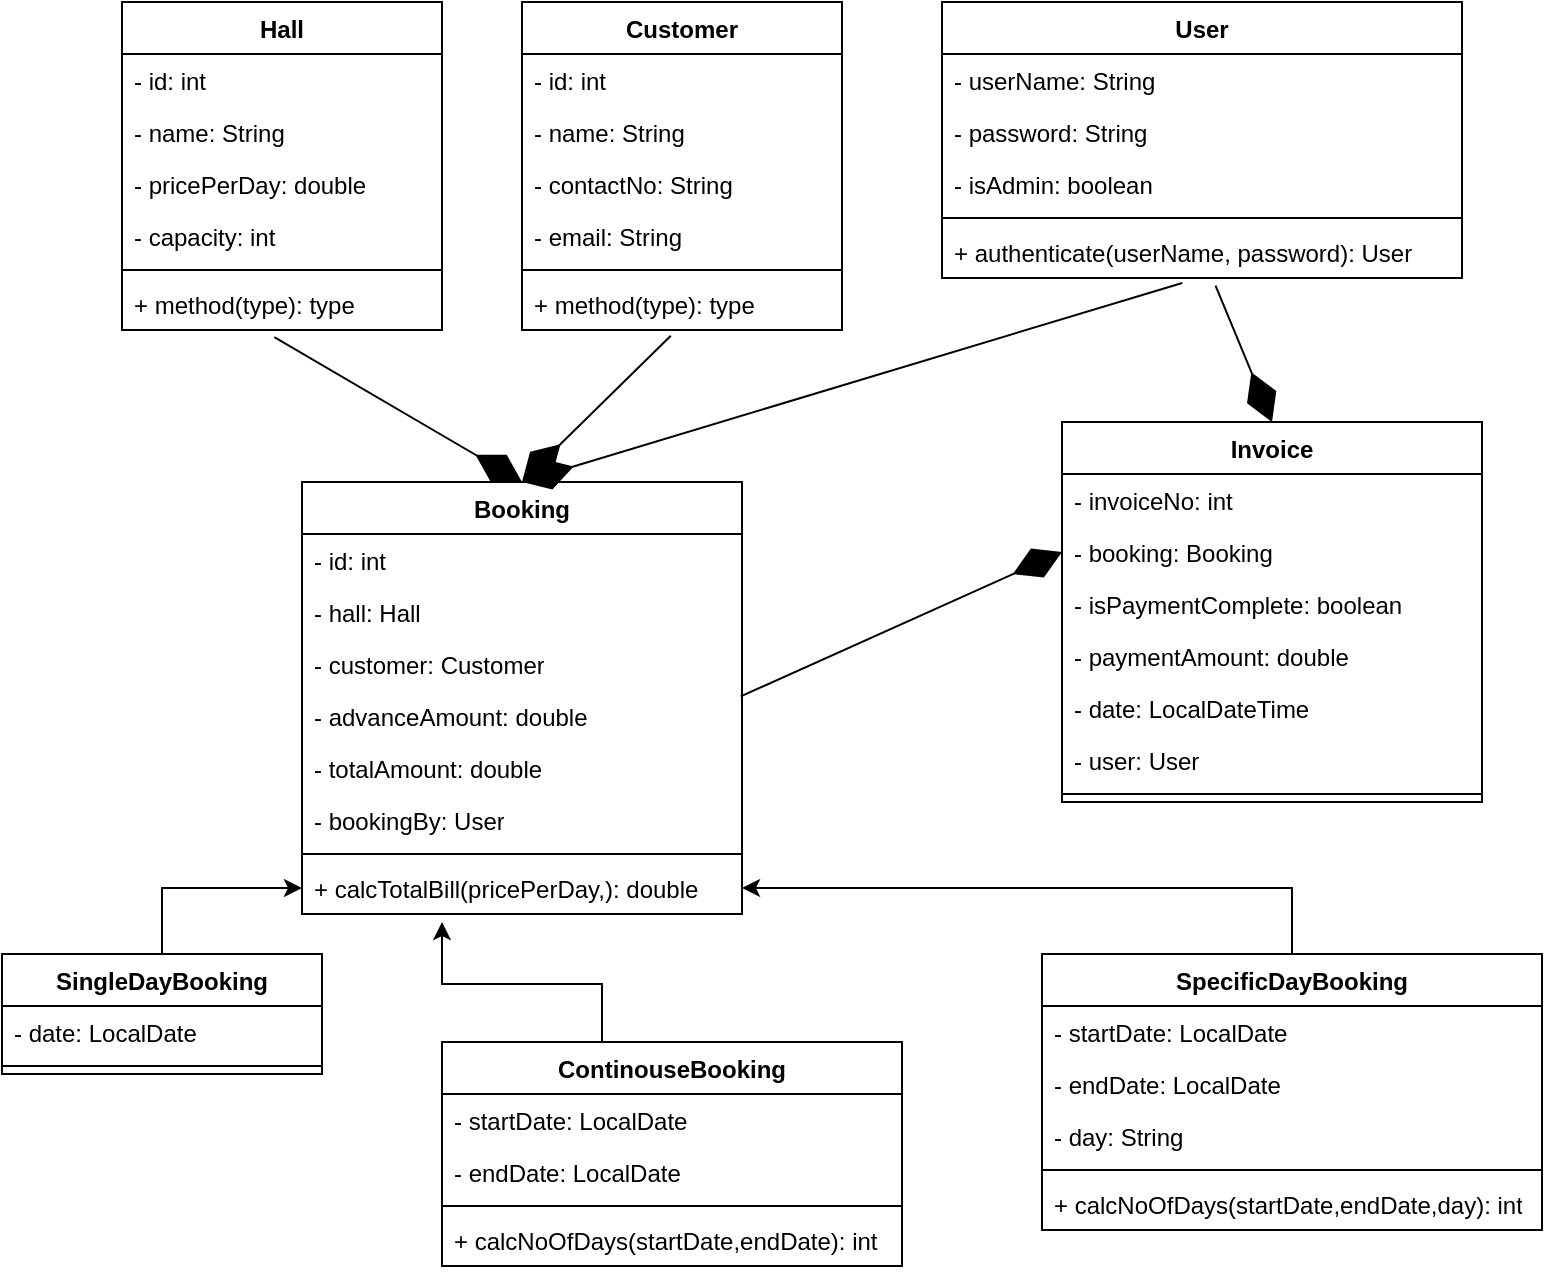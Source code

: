 <mxfile version="21.2.8" type="github">
  <diagram id="C5RBs43oDa-KdzZeNtuy" name="Page-1">
    <mxGraphModel dx="913" dy="470" grid="1" gridSize="10" guides="1" tooltips="1" connect="1" arrows="1" fold="1" page="1" pageScale="1" pageWidth="827" pageHeight="1169" math="0" shadow="0">
      <root>
        <mxCell id="WIyWlLk6GJQsqaUBKTNV-0" />
        <mxCell id="WIyWlLk6GJQsqaUBKTNV-1" parent="WIyWlLk6GJQsqaUBKTNV-0" />
        <mxCell id="pRFcJ4cuUVJ42sdQaM4C-8" value="Hall" style="swimlane;fontStyle=1;align=center;verticalAlign=top;childLayout=stackLayout;horizontal=1;startSize=26;horizontalStack=0;resizeParent=1;resizeParentMax=0;resizeLast=0;collapsible=1;marginBottom=0;whiteSpace=wrap;html=1;" vertex="1" parent="WIyWlLk6GJQsqaUBKTNV-1">
          <mxGeometry x="80" y="20" width="160" height="164" as="geometry" />
        </mxCell>
        <mxCell id="pRFcJ4cuUVJ42sdQaM4C-17" value="- id: int&lt;span style=&quot;white-space: pre;&quot;&gt;	&lt;/span&gt;&lt;br&gt;" style="text;strokeColor=none;fillColor=none;align=left;verticalAlign=top;spacingLeft=4;spacingRight=4;overflow=hidden;rotatable=0;points=[[0,0.5],[1,0.5]];portConstraint=eastwest;whiteSpace=wrap;html=1;" vertex="1" parent="pRFcJ4cuUVJ42sdQaM4C-8">
          <mxGeometry y="26" width="160" height="26" as="geometry" />
        </mxCell>
        <mxCell id="pRFcJ4cuUVJ42sdQaM4C-18" value="- name: String" style="text;strokeColor=none;fillColor=none;align=left;verticalAlign=top;spacingLeft=4;spacingRight=4;overflow=hidden;rotatable=0;points=[[0,0.5],[1,0.5]];portConstraint=eastwest;whiteSpace=wrap;html=1;" vertex="1" parent="pRFcJ4cuUVJ42sdQaM4C-8">
          <mxGeometry y="52" width="160" height="26" as="geometry" />
        </mxCell>
        <mxCell id="pRFcJ4cuUVJ42sdQaM4C-20" value="- pricePerDay: double" style="text;strokeColor=none;fillColor=none;align=left;verticalAlign=top;spacingLeft=4;spacingRight=4;overflow=hidden;rotatable=0;points=[[0,0.5],[1,0.5]];portConstraint=eastwest;whiteSpace=wrap;html=1;" vertex="1" parent="pRFcJ4cuUVJ42sdQaM4C-8">
          <mxGeometry y="78" width="160" height="26" as="geometry" />
        </mxCell>
        <mxCell id="pRFcJ4cuUVJ42sdQaM4C-19" value="- capacity: int" style="text;strokeColor=none;fillColor=none;align=left;verticalAlign=top;spacingLeft=4;spacingRight=4;overflow=hidden;rotatable=0;points=[[0,0.5],[1,0.5]];portConstraint=eastwest;whiteSpace=wrap;html=1;" vertex="1" parent="pRFcJ4cuUVJ42sdQaM4C-8">
          <mxGeometry y="104" width="160" height="26" as="geometry" />
        </mxCell>
        <mxCell id="pRFcJ4cuUVJ42sdQaM4C-10" value="" style="line;strokeWidth=1;fillColor=none;align=left;verticalAlign=middle;spacingTop=-1;spacingLeft=3;spacingRight=3;rotatable=0;labelPosition=right;points=[];portConstraint=eastwest;strokeColor=inherit;" vertex="1" parent="pRFcJ4cuUVJ42sdQaM4C-8">
          <mxGeometry y="130" width="160" height="8" as="geometry" />
        </mxCell>
        <mxCell id="pRFcJ4cuUVJ42sdQaM4C-11" value="+ method(type): type" style="text;strokeColor=none;fillColor=none;align=left;verticalAlign=top;spacingLeft=4;spacingRight=4;overflow=hidden;rotatable=0;points=[[0,0.5],[1,0.5]];portConstraint=eastwest;whiteSpace=wrap;html=1;" vertex="1" parent="pRFcJ4cuUVJ42sdQaM4C-8">
          <mxGeometry y="138" width="160" height="26" as="geometry" />
        </mxCell>
        <mxCell id="pRFcJ4cuUVJ42sdQaM4C-22" value="Customer" style="swimlane;fontStyle=1;align=center;verticalAlign=top;childLayout=stackLayout;horizontal=1;startSize=26;horizontalStack=0;resizeParent=1;resizeParentMax=0;resizeLast=0;collapsible=1;marginBottom=0;whiteSpace=wrap;html=1;" vertex="1" parent="WIyWlLk6GJQsqaUBKTNV-1">
          <mxGeometry x="280" y="20" width="160" height="164" as="geometry" />
        </mxCell>
        <mxCell id="pRFcJ4cuUVJ42sdQaM4C-23" value="- id: int&lt;span style=&quot;white-space: pre;&quot;&gt;	&lt;/span&gt;&lt;br&gt;" style="text;strokeColor=none;fillColor=none;align=left;verticalAlign=top;spacingLeft=4;spacingRight=4;overflow=hidden;rotatable=0;points=[[0,0.5],[1,0.5]];portConstraint=eastwest;whiteSpace=wrap;html=1;" vertex="1" parent="pRFcJ4cuUVJ42sdQaM4C-22">
          <mxGeometry y="26" width="160" height="26" as="geometry" />
        </mxCell>
        <mxCell id="pRFcJ4cuUVJ42sdQaM4C-24" value="- name: String" style="text;strokeColor=none;fillColor=none;align=left;verticalAlign=top;spacingLeft=4;spacingRight=4;overflow=hidden;rotatable=0;points=[[0,0.5],[1,0.5]];portConstraint=eastwest;whiteSpace=wrap;html=1;" vertex="1" parent="pRFcJ4cuUVJ42sdQaM4C-22">
          <mxGeometry y="52" width="160" height="26" as="geometry" />
        </mxCell>
        <mxCell id="pRFcJ4cuUVJ42sdQaM4C-30" value="- contactNo: String" style="text;strokeColor=none;fillColor=none;align=left;verticalAlign=top;spacingLeft=4;spacingRight=4;overflow=hidden;rotatable=0;points=[[0,0.5],[1,0.5]];portConstraint=eastwest;whiteSpace=wrap;html=1;" vertex="1" parent="pRFcJ4cuUVJ42sdQaM4C-22">
          <mxGeometry y="78" width="160" height="26" as="geometry" />
        </mxCell>
        <mxCell id="pRFcJ4cuUVJ42sdQaM4C-31" value="- email: String" style="text;strokeColor=none;fillColor=none;align=left;verticalAlign=top;spacingLeft=4;spacingRight=4;overflow=hidden;rotatable=0;points=[[0,0.5],[1,0.5]];portConstraint=eastwest;whiteSpace=wrap;html=1;" vertex="1" parent="pRFcJ4cuUVJ42sdQaM4C-22">
          <mxGeometry y="104" width="160" height="26" as="geometry" />
        </mxCell>
        <mxCell id="pRFcJ4cuUVJ42sdQaM4C-28" value="" style="line;strokeWidth=1;fillColor=none;align=left;verticalAlign=middle;spacingTop=-1;spacingLeft=3;spacingRight=3;rotatable=0;labelPosition=right;points=[];portConstraint=eastwest;strokeColor=inherit;" vertex="1" parent="pRFcJ4cuUVJ42sdQaM4C-22">
          <mxGeometry y="130" width="160" height="8" as="geometry" />
        </mxCell>
        <mxCell id="pRFcJ4cuUVJ42sdQaM4C-29" value="+ method(type): type" style="text;strokeColor=none;fillColor=none;align=left;verticalAlign=top;spacingLeft=4;spacingRight=4;overflow=hidden;rotatable=0;points=[[0,0.5],[1,0.5]];portConstraint=eastwest;whiteSpace=wrap;html=1;" vertex="1" parent="pRFcJ4cuUVJ42sdQaM4C-22">
          <mxGeometry y="138" width="160" height="26" as="geometry" />
        </mxCell>
        <mxCell id="pRFcJ4cuUVJ42sdQaM4C-33" value="User" style="swimlane;fontStyle=1;align=center;verticalAlign=top;childLayout=stackLayout;horizontal=1;startSize=26;horizontalStack=0;resizeParent=1;resizeParentMax=0;resizeLast=0;collapsible=1;marginBottom=0;whiteSpace=wrap;html=1;shadow=0;glass=0;" vertex="1" parent="WIyWlLk6GJQsqaUBKTNV-1">
          <mxGeometry x="490" y="20" width="260" height="138" as="geometry" />
        </mxCell>
        <mxCell id="pRFcJ4cuUVJ42sdQaM4C-34" value="- userName: String&lt;span style=&quot;white-space: pre;&quot;&gt;	&lt;/span&gt;" style="text;strokeColor=none;fillColor=none;align=left;verticalAlign=top;spacingLeft=4;spacingRight=4;overflow=hidden;rotatable=0;points=[[0,0.5],[1,0.5]];portConstraint=eastwest;whiteSpace=wrap;html=1;" vertex="1" parent="pRFcJ4cuUVJ42sdQaM4C-33">
          <mxGeometry y="26" width="260" height="26" as="geometry" />
        </mxCell>
        <mxCell id="pRFcJ4cuUVJ42sdQaM4C-35" value="- password: String" style="text;strokeColor=none;fillColor=none;align=left;verticalAlign=top;spacingLeft=4;spacingRight=4;overflow=hidden;rotatable=0;points=[[0,0.5],[1,0.5]];portConstraint=eastwest;whiteSpace=wrap;html=1;" vertex="1" parent="pRFcJ4cuUVJ42sdQaM4C-33">
          <mxGeometry y="52" width="260" height="26" as="geometry" />
        </mxCell>
        <mxCell id="pRFcJ4cuUVJ42sdQaM4C-36" value="- isAdmin: boolean" style="text;strokeColor=none;fillColor=none;align=left;verticalAlign=top;spacingLeft=4;spacingRight=4;overflow=hidden;rotatable=0;points=[[0,0.5],[1,0.5]];portConstraint=eastwest;whiteSpace=wrap;html=1;" vertex="1" parent="pRFcJ4cuUVJ42sdQaM4C-33">
          <mxGeometry y="78" width="260" height="26" as="geometry" />
        </mxCell>
        <mxCell id="pRFcJ4cuUVJ42sdQaM4C-38" value="" style="line;strokeWidth=1;fillColor=none;align=left;verticalAlign=middle;spacingTop=-1;spacingLeft=3;spacingRight=3;rotatable=0;labelPosition=right;points=[];portConstraint=eastwest;strokeColor=inherit;" vertex="1" parent="pRFcJ4cuUVJ42sdQaM4C-33">
          <mxGeometry y="104" width="260" height="8" as="geometry" />
        </mxCell>
        <mxCell id="pRFcJ4cuUVJ42sdQaM4C-39" value="&lt;font style=&quot;font-size: 12px;&quot;&gt;+ authenticate(userName, password): User&lt;/font&gt;" style="text;strokeColor=none;fillColor=none;align=left;verticalAlign=top;spacingLeft=4;spacingRight=4;overflow=hidden;rotatable=0;points=[[0,0.5],[1,0.5]];portConstraint=eastwest;whiteSpace=wrap;html=1;imageAspect=0;fontSize=12;" vertex="1" parent="pRFcJ4cuUVJ42sdQaM4C-33">
          <mxGeometry y="112" width="260" height="26" as="geometry" />
        </mxCell>
        <mxCell id="pRFcJ4cuUVJ42sdQaM4C-41" value="Booking" style="swimlane;fontStyle=1;align=center;verticalAlign=top;childLayout=stackLayout;horizontal=1;startSize=26;horizontalStack=0;resizeParent=1;resizeParentMax=0;resizeLast=0;collapsible=1;marginBottom=0;whiteSpace=wrap;html=1;" vertex="1" parent="WIyWlLk6GJQsqaUBKTNV-1">
          <mxGeometry x="170" y="260" width="220" height="216" as="geometry" />
        </mxCell>
        <mxCell id="pRFcJ4cuUVJ42sdQaM4C-42" value="- id: int&lt;span style=&quot;white-space: pre;&quot;&gt;	&lt;/span&gt;&lt;br&gt;" style="text;strokeColor=none;fillColor=none;align=left;verticalAlign=top;spacingLeft=4;spacingRight=4;overflow=hidden;rotatable=0;points=[[0,0.5],[1,0.5]];portConstraint=eastwest;whiteSpace=wrap;html=1;" vertex="1" parent="pRFcJ4cuUVJ42sdQaM4C-41">
          <mxGeometry y="26" width="220" height="26" as="geometry" />
        </mxCell>
        <mxCell id="pRFcJ4cuUVJ42sdQaM4C-43" value="- hall: Hall" style="text;strokeColor=none;fillColor=none;align=left;verticalAlign=top;spacingLeft=4;spacingRight=4;overflow=hidden;rotatable=0;points=[[0,0.5],[1,0.5]];portConstraint=eastwest;whiteSpace=wrap;html=1;" vertex="1" parent="pRFcJ4cuUVJ42sdQaM4C-41">
          <mxGeometry y="52" width="220" height="26" as="geometry" />
        </mxCell>
        <mxCell id="pRFcJ4cuUVJ42sdQaM4C-44" value="- customer: Customer" style="text;strokeColor=none;fillColor=none;align=left;verticalAlign=top;spacingLeft=4;spacingRight=4;overflow=hidden;rotatable=0;points=[[0,0.5],[1,0.5]];portConstraint=eastwest;whiteSpace=wrap;html=1;" vertex="1" parent="pRFcJ4cuUVJ42sdQaM4C-41">
          <mxGeometry y="78" width="220" height="26" as="geometry" />
        </mxCell>
        <mxCell id="pRFcJ4cuUVJ42sdQaM4C-45" value="- advanceAmount: double" style="text;strokeColor=none;fillColor=none;align=left;verticalAlign=top;spacingLeft=4;spacingRight=4;overflow=hidden;rotatable=0;points=[[0,0.5],[1,0.5]];portConstraint=eastwest;whiteSpace=wrap;html=1;" vertex="1" parent="pRFcJ4cuUVJ42sdQaM4C-41">
          <mxGeometry y="104" width="220" height="26" as="geometry" />
        </mxCell>
        <mxCell id="pRFcJ4cuUVJ42sdQaM4C-99" value="- totalAmount: double" style="text;strokeColor=none;fillColor=none;align=left;verticalAlign=top;spacingLeft=4;spacingRight=4;overflow=hidden;rotatable=0;points=[[0,0.5],[1,0.5]];portConstraint=eastwest;whiteSpace=wrap;html=1;" vertex="1" parent="pRFcJ4cuUVJ42sdQaM4C-41">
          <mxGeometry y="130" width="220" height="26" as="geometry" />
        </mxCell>
        <mxCell id="pRFcJ4cuUVJ42sdQaM4C-87" value="- bookingBy: User" style="text;strokeColor=none;fillColor=none;align=left;verticalAlign=top;spacingLeft=4;spacingRight=4;overflow=hidden;rotatable=0;points=[[0,0.5],[1,0.5]];portConstraint=eastwest;whiteSpace=wrap;html=1;" vertex="1" parent="pRFcJ4cuUVJ42sdQaM4C-41">
          <mxGeometry y="156" width="220" height="26" as="geometry" />
        </mxCell>
        <mxCell id="pRFcJ4cuUVJ42sdQaM4C-47" value="" style="line;strokeWidth=1;fillColor=none;align=left;verticalAlign=middle;spacingTop=-1;spacingLeft=3;spacingRight=3;rotatable=0;labelPosition=right;points=[];portConstraint=eastwest;strokeColor=inherit;" vertex="1" parent="pRFcJ4cuUVJ42sdQaM4C-41">
          <mxGeometry y="182" width="220" height="8" as="geometry" />
        </mxCell>
        <mxCell id="pRFcJ4cuUVJ42sdQaM4C-48" value="+ calcTotalBill(pricePerDay,): double" style="text;strokeColor=none;fillColor=none;align=left;verticalAlign=top;spacingLeft=4;spacingRight=4;overflow=hidden;rotatable=0;points=[[0,0.5],[1,0.5]];portConstraint=eastwest;whiteSpace=wrap;html=1;fontSize=12;" vertex="1" parent="pRFcJ4cuUVJ42sdQaM4C-41">
          <mxGeometry y="190" width="220" height="26" as="geometry" />
        </mxCell>
        <mxCell id="pRFcJ4cuUVJ42sdQaM4C-51" value="" style="endArrow=diamondThin;endFill=1;endSize=24;html=1;rounded=0;entryX=0.5;entryY=0;entryDx=0;entryDy=0;exitX=0.476;exitY=1.137;exitDx=0;exitDy=0;exitPerimeter=0;" edge="1" parent="WIyWlLk6GJQsqaUBKTNV-1" source="pRFcJ4cuUVJ42sdQaM4C-11" target="pRFcJ4cuUVJ42sdQaM4C-41">
          <mxGeometry width="160" relative="1" as="geometry">
            <mxPoint x="110" y="200" as="sourcePoint" />
            <mxPoint x="270" y="200" as="targetPoint" />
          </mxGeometry>
        </mxCell>
        <mxCell id="pRFcJ4cuUVJ42sdQaM4C-54" value="" style="endArrow=diamondThin;endFill=1;endSize=24;html=1;rounded=0;entryX=0.5;entryY=0;entryDx=0;entryDy=0;exitX=0.465;exitY=1.11;exitDx=0;exitDy=0;exitPerimeter=0;" edge="1" parent="WIyWlLk6GJQsqaUBKTNV-1" source="pRFcJ4cuUVJ42sdQaM4C-29" target="pRFcJ4cuUVJ42sdQaM4C-41">
          <mxGeometry width="160" relative="1" as="geometry">
            <mxPoint x="320" y="210" as="sourcePoint" />
            <mxPoint x="480" y="210" as="targetPoint" />
          </mxGeometry>
        </mxCell>
        <mxCell id="pRFcJ4cuUVJ42sdQaM4C-84" style="edgeStyle=orthogonalEdgeStyle;rounded=0;orthogonalLoop=1;jettySize=auto;html=1;exitX=0.5;exitY=0;exitDx=0;exitDy=0;entryX=0;entryY=0.5;entryDx=0;entryDy=0;" edge="1" parent="WIyWlLk6GJQsqaUBKTNV-1" source="pRFcJ4cuUVJ42sdQaM4C-55" target="pRFcJ4cuUVJ42sdQaM4C-48">
          <mxGeometry relative="1" as="geometry" />
        </mxCell>
        <mxCell id="pRFcJ4cuUVJ42sdQaM4C-55" value="SingleDayBooking" style="swimlane;fontStyle=1;align=center;verticalAlign=top;childLayout=stackLayout;horizontal=1;startSize=26;horizontalStack=0;resizeParent=1;resizeParentMax=0;resizeLast=0;collapsible=1;marginBottom=0;whiteSpace=wrap;html=1;shadow=0;glass=0;" vertex="1" parent="WIyWlLk6GJQsqaUBKTNV-1">
          <mxGeometry x="20" y="496" width="160" height="60" as="geometry" />
        </mxCell>
        <mxCell id="pRFcJ4cuUVJ42sdQaM4C-56" value="- date: LocalDate&lt;span style=&quot;white-space: pre;&quot;&gt;	&lt;/span&gt;" style="text;strokeColor=none;fillColor=none;align=left;verticalAlign=top;spacingLeft=4;spacingRight=4;overflow=hidden;rotatable=0;points=[[0,0.5],[1,0.5]];portConstraint=eastwest;whiteSpace=wrap;html=1;" vertex="1" parent="pRFcJ4cuUVJ42sdQaM4C-55">
          <mxGeometry y="26" width="160" height="26" as="geometry" />
        </mxCell>
        <mxCell id="pRFcJ4cuUVJ42sdQaM4C-59" value="" style="line;strokeWidth=1;fillColor=none;align=left;verticalAlign=middle;spacingTop=-1;spacingLeft=3;spacingRight=3;rotatable=0;labelPosition=right;points=[];portConstraint=eastwest;strokeColor=inherit;" vertex="1" parent="pRFcJ4cuUVJ42sdQaM4C-55">
          <mxGeometry y="52" width="160" height="8" as="geometry" />
        </mxCell>
        <mxCell id="pRFcJ4cuUVJ42sdQaM4C-91" style="edgeStyle=orthogonalEdgeStyle;rounded=0;orthogonalLoop=1;jettySize=auto;html=1;exitX=0.5;exitY=0;exitDx=0;exitDy=0;" edge="1" parent="WIyWlLk6GJQsqaUBKTNV-1" source="pRFcJ4cuUVJ42sdQaM4C-63">
          <mxGeometry relative="1" as="geometry">
            <mxPoint x="240" y="480" as="targetPoint" />
            <Array as="points">
              <mxPoint x="320" y="511" />
              <mxPoint x="240" y="511" />
            </Array>
          </mxGeometry>
        </mxCell>
        <mxCell id="pRFcJ4cuUVJ42sdQaM4C-63" value="ContinouseBooking" style="swimlane;fontStyle=1;align=center;verticalAlign=top;childLayout=stackLayout;horizontal=1;startSize=26;horizontalStack=0;resizeParent=1;resizeParentMax=0;resizeLast=0;collapsible=1;marginBottom=0;whiteSpace=wrap;html=1;shadow=0;glass=0;" vertex="1" parent="WIyWlLk6GJQsqaUBKTNV-1">
          <mxGeometry x="240" y="540" width="230" height="112" as="geometry" />
        </mxCell>
        <mxCell id="pRFcJ4cuUVJ42sdQaM4C-64" value="- startDate: LocalDate" style="text;strokeColor=none;fillColor=none;align=left;verticalAlign=top;spacingLeft=4;spacingRight=4;overflow=hidden;rotatable=0;points=[[0,0.5],[1,0.5]];portConstraint=eastwest;whiteSpace=wrap;html=1;" vertex="1" parent="pRFcJ4cuUVJ42sdQaM4C-63">
          <mxGeometry y="26" width="230" height="26" as="geometry" />
        </mxCell>
        <mxCell id="pRFcJ4cuUVJ42sdQaM4C-65" value="- endDate: LocalDate" style="text;strokeColor=none;fillColor=none;align=left;verticalAlign=top;spacingLeft=4;spacingRight=4;overflow=hidden;rotatable=0;points=[[0,0.5],[1,0.5]];portConstraint=eastwest;whiteSpace=wrap;html=1;" vertex="1" parent="pRFcJ4cuUVJ42sdQaM4C-63">
          <mxGeometry y="52" width="230" height="26" as="geometry" />
        </mxCell>
        <mxCell id="pRFcJ4cuUVJ42sdQaM4C-67" value="" style="line;strokeWidth=1;fillColor=none;align=left;verticalAlign=middle;spacingTop=-1;spacingLeft=3;spacingRight=3;rotatable=0;labelPosition=right;points=[];portConstraint=eastwest;strokeColor=inherit;" vertex="1" parent="pRFcJ4cuUVJ42sdQaM4C-63">
          <mxGeometry y="78" width="230" height="8" as="geometry" />
        </mxCell>
        <mxCell id="pRFcJ4cuUVJ42sdQaM4C-68" value="&lt;font style=&quot;font-size: 12px;&quot;&gt;+ calcNoOfDays(startDate,endDate): int&lt;/font&gt;" style="text;strokeColor=none;fillColor=none;align=left;verticalAlign=top;spacingLeft=4;spacingRight=4;overflow=hidden;rotatable=0;points=[[0,0.5],[1,0.5]];portConstraint=eastwest;whiteSpace=wrap;html=1;imageAspect=0;fontSize=12;" vertex="1" parent="pRFcJ4cuUVJ42sdQaM4C-63">
          <mxGeometry y="86" width="230" height="26" as="geometry" />
        </mxCell>
        <mxCell id="pRFcJ4cuUVJ42sdQaM4C-86" style="edgeStyle=orthogonalEdgeStyle;rounded=0;orthogonalLoop=1;jettySize=auto;html=1;exitX=0.5;exitY=0;exitDx=0;exitDy=0;entryX=1;entryY=0.5;entryDx=0;entryDy=0;" edge="1" parent="WIyWlLk6GJQsqaUBKTNV-1" source="pRFcJ4cuUVJ42sdQaM4C-69" target="pRFcJ4cuUVJ42sdQaM4C-48">
          <mxGeometry relative="1" as="geometry" />
        </mxCell>
        <mxCell id="pRFcJ4cuUVJ42sdQaM4C-69" value="SpecificDayBooking" style="swimlane;fontStyle=1;align=center;verticalAlign=top;childLayout=stackLayout;horizontal=1;startSize=26;horizontalStack=0;resizeParent=1;resizeParentMax=0;resizeLast=0;collapsible=1;marginBottom=0;whiteSpace=wrap;html=1;shadow=0;glass=0;" vertex="1" parent="WIyWlLk6GJQsqaUBKTNV-1">
          <mxGeometry x="540" y="496" width="250" height="138" as="geometry" />
        </mxCell>
        <mxCell id="pRFcJ4cuUVJ42sdQaM4C-70" value="- startDate: LocalDate&lt;span style=&quot;white-space: pre;&quot;&gt;	&lt;/span&gt;" style="text;strokeColor=none;fillColor=none;align=left;verticalAlign=top;spacingLeft=4;spacingRight=4;overflow=hidden;rotatable=0;points=[[0,0.5],[1,0.5]];portConstraint=eastwest;whiteSpace=wrap;html=1;" vertex="1" parent="pRFcJ4cuUVJ42sdQaM4C-69">
          <mxGeometry y="26" width="250" height="26" as="geometry" />
        </mxCell>
        <mxCell id="pRFcJ4cuUVJ42sdQaM4C-71" value="- endDate: LocalDate" style="text;strokeColor=none;fillColor=none;align=left;verticalAlign=top;spacingLeft=4;spacingRight=4;overflow=hidden;rotatable=0;points=[[0,0.5],[1,0.5]];portConstraint=eastwest;whiteSpace=wrap;html=1;" vertex="1" parent="pRFcJ4cuUVJ42sdQaM4C-69">
          <mxGeometry y="52" width="250" height="26" as="geometry" />
        </mxCell>
        <mxCell id="pRFcJ4cuUVJ42sdQaM4C-72" value="- day: String" style="text;strokeColor=none;fillColor=none;align=left;verticalAlign=top;spacingLeft=4;spacingRight=4;overflow=hidden;rotatable=0;points=[[0,0.5],[1,0.5]];portConstraint=eastwest;whiteSpace=wrap;html=1;" vertex="1" parent="pRFcJ4cuUVJ42sdQaM4C-69">
          <mxGeometry y="78" width="250" height="26" as="geometry" />
        </mxCell>
        <mxCell id="pRFcJ4cuUVJ42sdQaM4C-73" value="" style="line;strokeWidth=1;fillColor=none;align=left;verticalAlign=middle;spacingTop=-1;spacingLeft=3;spacingRight=3;rotatable=0;labelPosition=right;points=[];portConstraint=eastwest;strokeColor=inherit;" vertex="1" parent="pRFcJ4cuUVJ42sdQaM4C-69">
          <mxGeometry y="104" width="250" height="8" as="geometry" />
        </mxCell>
        <mxCell id="pRFcJ4cuUVJ42sdQaM4C-89" value="&lt;font style=&quot;font-size: 12px;&quot;&gt;+ calcNoOfDays(startDate,endDate,day): int&lt;/font&gt;" style="text;strokeColor=none;fillColor=none;align=left;verticalAlign=top;spacingLeft=4;spacingRight=4;overflow=hidden;rotatable=0;points=[[0,0.5],[1,0.5]];portConstraint=eastwest;whiteSpace=wrap;html=1;imageAspect=0;fontSize=12;" vertex="1" parent="pRFcJ4cuUVJ42sdQaM4C-69">
          <mxGeometry y="112" width="250" height="26" as="geometry" />
        </mxCell>
        <mxCell id="pRFcJ4cuUVJ42sdQaM4C-88" value="" style="endArrow=diamondThin;endFill=1;endSize=24;html=1;rounded=0;exitX=0.462;exitY=1.095;exitDx=0;exitDy=0;exitPerimeter=0;entryX=0.5;entryY=0;entryDx=0;entryDy=0;" edge="1" parent="WIyWlLk6GJQsqaUBKTNV-1" source="pRFcJ4cuUVJ42sdQaM4C-39" target="pRFcJ4cuUVJ42sdQaM4C-41">
          <mxGeometry width="160" relative="1" as="geometry">
            <mxPoint x="470" y="210" as="sourcePoint" />
            <mxPoint x="630" y="210" as="targetPoint" />
          </mxGeometry>
        </mxCell>
        <mxCell id="pRFcJ4cuUVJ42sdQaM4C-92" value="Invoice" style="swimlane;fontStyle=1;align=center;verticalAlign=top;childLayout=stackLayout;horizontal=1;startSize=26;horizontalStack=0;resizeParent=1;resizeParentMax=0;resizeLast=0;collapsible=1;marginBottom=0;whiteSpace=wrap;html=1;shadow=0;glass=0;" vertex="1" parent="WIyWlLk6GJQsqaUBKTNV-1">
          <mxGeometry x="550" y="230" width="210" height="190" as="geometry" />
        </mxCell>
        <mxCell id="pRFcJ4cuUVJ42sdQaM4C-93" value="- invoiceNo: int&lt;span style=&quot;white-space: pre;&quot;&gt;	&lt;/span&gt;" style="text;strokeColor=none;fillColor=none;align=left;verticalAlign=top;spacingLeft=4;spacingRight=4;overflow=hidden;rotatable=0;points=[[0,0.5],[1,0.5]];portConstraint=eastwest;whiteSpace=wrap;html=1;" vertex="1" parent="pRFcJ4cuUVJ42sdQaM4C-92">
          <mxGeometry y="26" width="210" height="26" as="geometry" />
        </mxCell>
        <mxCell id="pRFcJ4cuUVJ42sdQaM4C-94" value="- booking: Booking" style="text;strokeColor=none;fillColor=none;align=left;verticalAlign=top;spacingLeft=4;spacingRight=4;overflow=hidden;rotatable=0;points=[[0,0.5],[1,0.5]];portConstraint=eastwest;whiteSpace=wrap;html=1;" vertex="1" parent="pRFcJ4cuUVJ42sdQaM4C-92">
          <mxGeometry y="52" width="210" height="26" as="geometry" />
        </mxCell>
        <mxCell id="pRFcJ4cuUVJ42sdQaM4C-95" value="- isPaymentComplete: boolean" style="text;strokeColor=none;fillColor=none;align=left;verticalAlign=top;spacingLeft=4;spacingRight=4;overflow=hidden;rotatable=0;points=[[0,0.5],[1,0.5]];portConstraint=eastwest;whiteSpace=wrap;html=1;" vertex="1" parent="pRFcJ4cuUVJ42sdQaM4C-92">
          <mxGeometry y="78" width="210" height="26" as="geometry" />
        </mxCell>
        <mxCell id="pRFcJ4cuUVJ42sdQaM4C-100" value="- paymentAmount: double" style="text;strokeColor=none;fillColor=none;align=left;verticalAlign=top;spacingLeft=4;spacingRight=4;overflow=hidden;rotatable=0;points=[[0,0.5],[1,0.5]];portConstraint=eastwest;whiteSpace=wrap;html=1;" vertex="1" parent="pRFcJ4cuUVJ42sdQaM4C-92">
          <mxGeometry y="104" width="210" height="26" as="geometry" />
        </mxCell>
        <mxCell id="pRFcJ4cuUVJ42sdQaM4C-103" value="- date: LocalDateTime" style="text;strokeColor=none;fillColor=none;align=left;verticalAlign=top;spacingLeft=4;spacingRight=4;overflow=hidden;rotatable=0;points=[[0,0.5],[1,0.5]];portConstraint=eastwest;whiteSpace=wrap;html=1;" vertex="1" parent="pRFcJ4cuUVJ42sdQaM4C-92">
          <mxGeometry y="130" width="210" height="26" as="geometry" />
        </mxCell>
        <mxCell id="pRFcJ4cuUVJ42sdQaM4C-101" value="- user: User" style="text;strokeColor=none;fillColor=none;align=left;verticalAlign=top;spacingLeft=4;spacingRight=4;overflow=hidden;rotatable=0;points=[[0,0.5],[1,0.5]];portConstraint=eastwest;whiteSpace=wrap;html=1;" vertex="1" parent="pRFcJ4cuUVJ42sdQaM4C-92">
          <mxGeometry y="156" width="210" height="26" as="geometry" />
        </mxCell>
        <mxCell id="pRFcJ4cuUVJ42sdQaM4C-96" value="" style="line;strokeWidth=1;fillColor=none;align=left;verticalAlign=middle;spacingTop=-1;spacingLeft=3;spacingRight=3;rotatable=0;labelPosition=right;points=[];portConstraint=eastwest;strokeColor=inherit;" vertex="1" parent="pRFcJ4cuUVJ42sdQaM4C-92">
          <mxGeometry y="182" width="210" height="8" as="geometry" />
        </mxCell>
        <mxCell id="pRFcJ4cuUVJ42sdQaM4C-98" value="" style="endArrow=diamondThin;endFill=1;endSize=24;html=1;rounded=0;entryX=0;entryY=0.5;entryDx=0;entryDy=0;exitX=0.997;exitY=1.124;exitDx=0;exitDy=0;exitPerimeter=0;" edge="1" parent="WIyWlLk6GJQsqaUBKTNV-1" source="pRFcJ4cuUVJ42sdQaM4C-44" target="pRFcJ4cuUVJ42sdQaM4C-94">
          <mxGeometry width="160" relative="1" as="geometry">
            <mxPoint x="334" y="340" as="sourcePoint" />
            <mxPoint x="494" y="340" as="targetPoint" />
          </mxGeometry>
        </mxCell>
        <mxCell id="pRFcJ4cuUVJ42sdQaM4C-102" value="" style="endArrow=diamondThin;endFill=1;endSize=24;html=1;rounded=0;entryX=0.5;entryY=0;entryDx=0;entryDy=0;exitX=0.526;exitY=1.147;exitDx=0;exitDy=0;exitPerimeter=0;" edge="1" parent="WIyWlLk6GJQsqaUBKTNV-1" source="pRFcJ4cuUVJ42sdQaM4C-39" target="pRFcJ4cuUVJ42sdQaM4C-92">
          <mxGeometry width="160" relative="1" as="geometry">
            <mxPoint x="580" y="180" as="sourcePoint" />
            <mxPoint x="740" y="180" as="targetPoint" />
          </mxGeometry>
        </mxCell>
      </root>
    </mxGraphModel>
  </diagram>
</mxfile>
